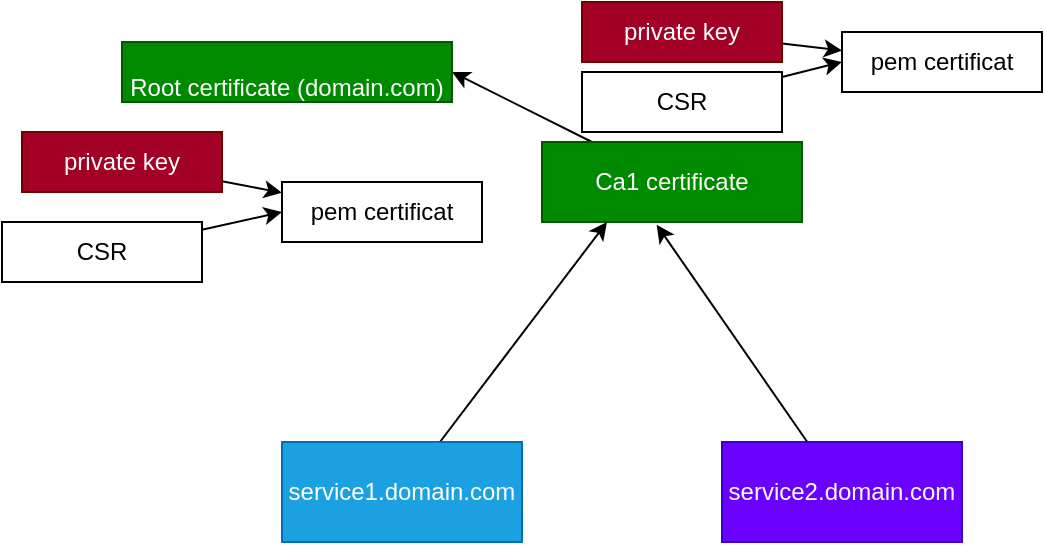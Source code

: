 <mxfile>
    <diagram id="Z7kLqiEKFtU8DNjdzOEv" name="Page-1">
        <mxGraphModel dx="577" dy="344" grid="1" gridSize="10" guides="1" tooltips="1" connect="1" arrows="1" fold="1" page="1" pageScale="1" pageWidth="850" pageHeight="1100" math="0" shadow="0">
            <root>
                <mxCell id="0"/>
                <mxCell id="1" parent="0"/>
                <mxCell id="2" value="&lt;br&gt;Root certificate (domain.com)" style="rounded=0;whiteSpace=wrap;html=1;fillColor=#008a00;fontColor=#ffffff;strokeColor=#005700;" parent="1" vertex="1">
                    <mxGeometry x="110" y="40" width="165" height="30" as="geometry"/>
                </mxCell>
                <mxCell id="4" style="edgeStyle=none;html=1;entryX=1;entryY=0.5;entryDx=0;entryDy=0;" parent="1" source="3" target="2" edge="1">
                    <mxGeometry relative="1" as="geometry"/>
                </mxCell>
                <mxCell id="3" value="Ca1 certificate" style="rounded=0;whiteSpace=wrap;html=1;fillColor=#008a00;fontColor=#ffffff;strokeColor=#005700;" parent="1" vertex="1">
                    <mxGeometry x="320" y="90" width="130" height="40" as="geometry"/>
                </mxCell>
                <mxCell id="9" style="edgeStyle=none;html=1;entryX=0.25;entryY=1;entryDx=0;entryDy=0;" parent="1" source="5" target="3" edge="1">
                    <mxGeometry relative="1" as="geometry"/>
                </mxCell>
                <mxCell id="5" value="service1.domain.com" style="rounded=0;whiteSpace=wrap;html=1;fillColor=#1ba1e2;fontColor=#ffffff;strokeColor=#006EAF;" parent="1" vertex="1">
                    <mxGeometry x="190" y="240" width="120" height="50" as="geometry"/>
                </mxCell>
                <mxCell id="8" style="edgeStyle=none;html=1;entryX=0.441;entryY=1.034;entryDx=0;entryDy=0;entryPerimeter=0;" parent="1" source="7" target="3" edge="1">
                    <mxGeometry relative="1" as="geometry"/>
                </mxCell>
                <mxCell id="7" value="service2.domain.com" style="rounded=0;whiteSpace=wrap;html=1;fillColor=#6a00ff;fontColor=#ffffff;strokeColor=#3700CC;" parent="1" vertex="1">
                    <mxGeometry x="410" y="240" width="120" height="50" as="geometry"/>
                </mxCell>
                <mxCell id="13" style="edgeStyle=none;html=1;" parent="1" source="10" target="12" edge="1">
                    <mxGeometry relative="1" as="geometry"/>
                </mxCell>
                <mxCell id="10" value="private key" style="rounded=0;whiteSpace=wrap;html=1;fillColor=#a20025;fontColor=#ffffff;strokeColor=#6F0000;" parent="1" vertex="1">
                    <mxGeometry x="60" y="85" width="100" height="30" as="geometry"/>
                </mxCell>
                <mxCell id="16" style="edgeStyle=none;html=1;entryX=0;entryY=0.5;entryDx=0;entryDy=0;" parent="1" source="11" target="12" edge="1">
                    <mxGeometry relative="1" as="geometry"/>
                </mxCell>
                <mxCell id="11" value="CSR" style="rounded=0;whiteSpace=wrap;html=1;" parent="1" vertex="1">
                    <mxGeometry x="50" y="130" width="100" height="30" as="geometry"/>
                </mxCell>
                <mxCell id="12" value="pem certificat" style="rounded=0;whiteSpace=wrap;html=1;" parent="1" vertex="1">
                    <mxGeometry x="190" y="110" width="100" height="30" as="geometry"/>
                </mxCell>
                <mxCell id="17" style="edgeStyle=none;html=1;" edge="1" parent="1" source="18" target="21">
                    <mxGeometry relative="1" as="geometry"/>
                </mxCell>
                <mxCell id="18" value="private key" style="rounded=0;whiteSpace=wrap;html=1;fillColor=#a20025;fontColor=#ffffff;strokeColor=#6F0000;" vertex="1" parent="1">
                    <mxGeometry x="340" y="20" width="100" height="30" as="geometry"/>
                </mxCell>
                <mxCell id="19" style="edgeStyle=none;html=1;entryX=0;entryY=0.5;entryDx=0;entryDy=0;" edge="1" parent="1" source="20" target="21">
                    <mxGeometry relative="1" as="geometry"/>
                </mxCell>
                <mxCell id="20" value="CSR" style="rounded=0;whiteSpace=wrap;html=1;" vertex="1" parent="1">
                    <mxGeometry x="340" y="55" width="100" height="30" as="geometry"/>
                </mxCell>
                <mxCell id="21" value="pem certificat" style="rounded=0;whiteSpace=wrap;html=1;" vertex="1" parent="1">
                    <mxGeometry x="470" y="35" width="100" height="30" as="geometry"/>
                </mxCell>
            </root>
        </mxGraphModel>
    </diagram>
</mxfile>